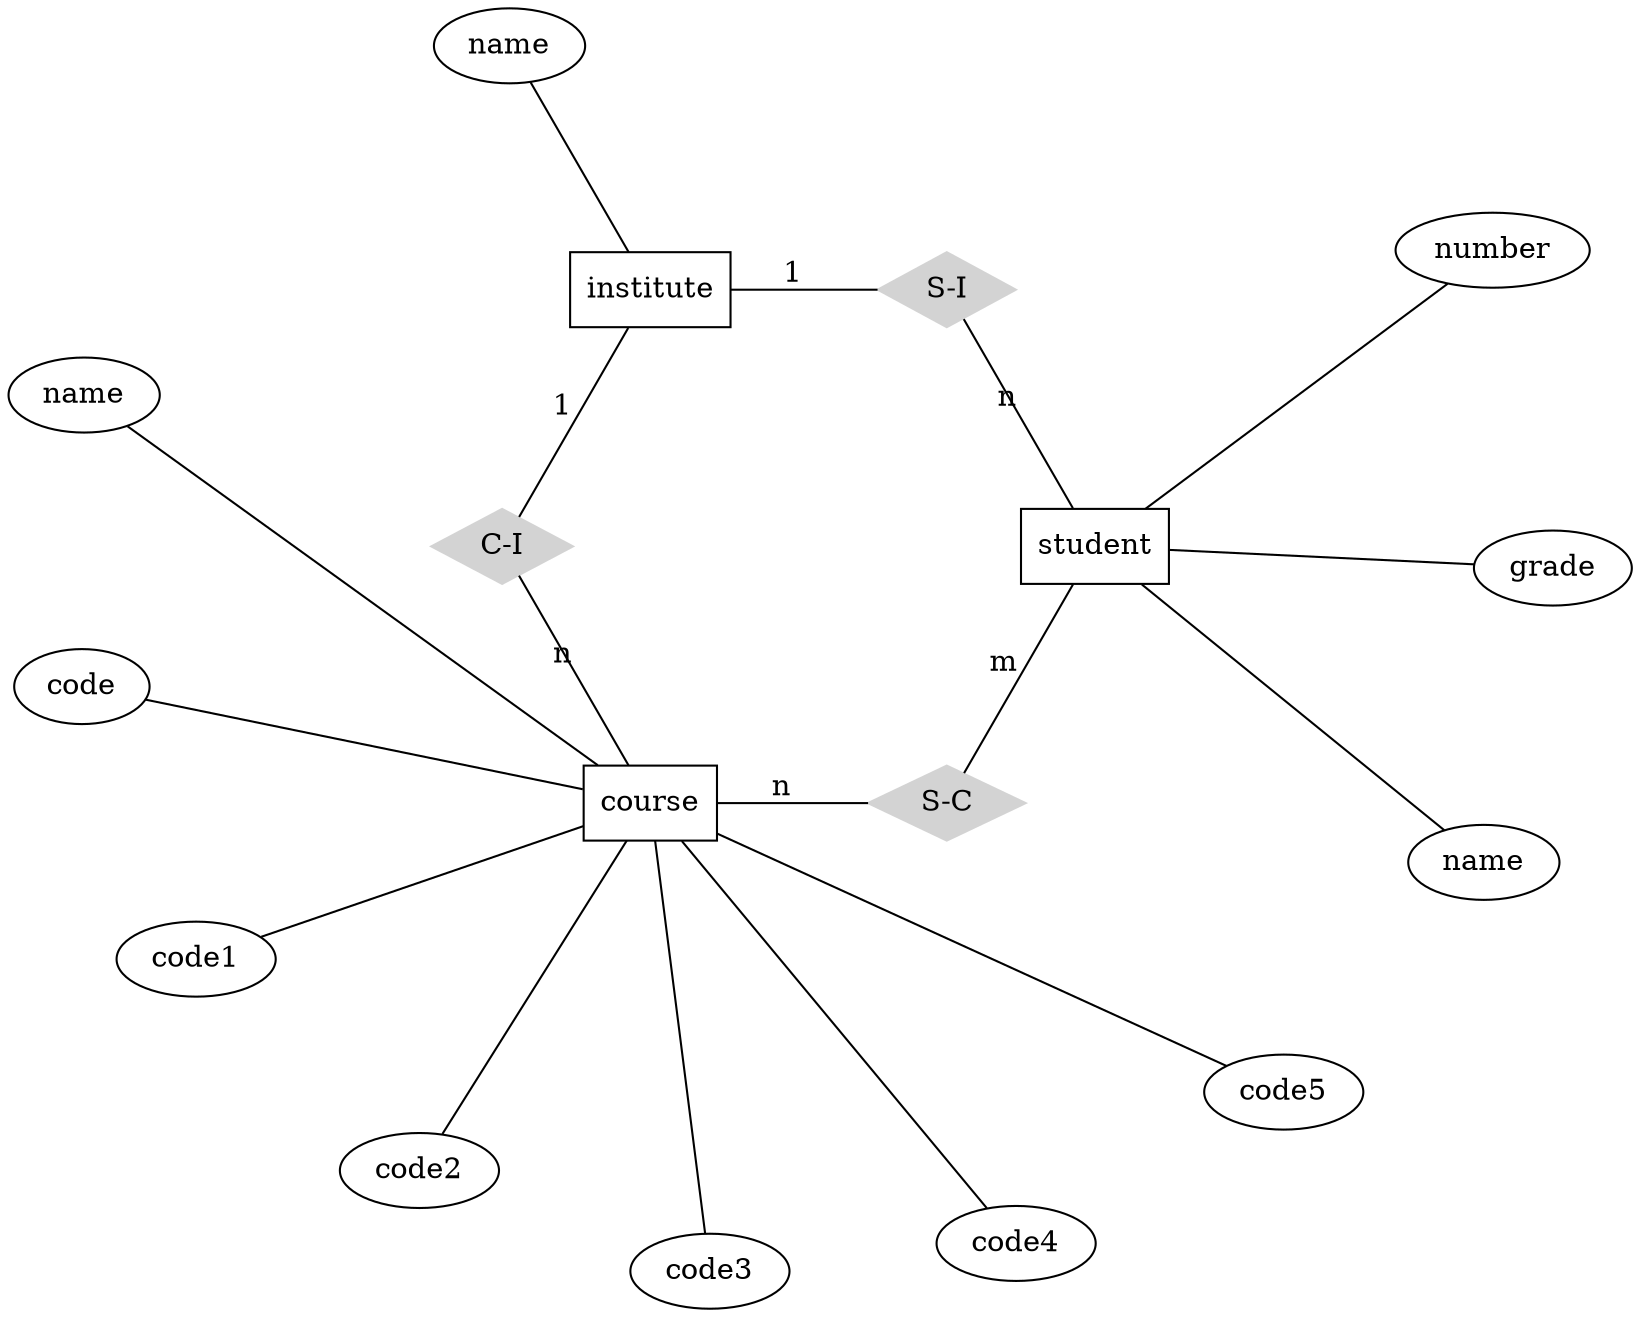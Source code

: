 graph ER {
	layout=circo
	node [shape=box]; course; institute; student;
	node [shape=ellipse]; {node [label="name"] name0; name1; name2;}
		grade; number;
        code;
        code1;
        code2;
        code3;
        code4;
        code5;
	node [shape=diamond,style=filled,color=lightgrey]; "C-I"; "S-C"; "S-I";

	name0 -- course;
	code -- course;
	code1 -- course;
	code2 -- course;
	code3 -- course;
	code4 -- course;
	code5 -- course;
	course -- "C-I" [label="n",len=1.00];
	"C-I" -- institute [label="1",len=1.00];
	institute -- name1;
	institute -- "S-I" [label="1",len=1.00];
	"S-I" -- student [label="n",len=1.00];
	student -- grade;
	student -- name2;
	student -- number;
	student -- "S-C" [label="m",len=1.00];
	"S-C" -- course [label="n",len=1.00];
}